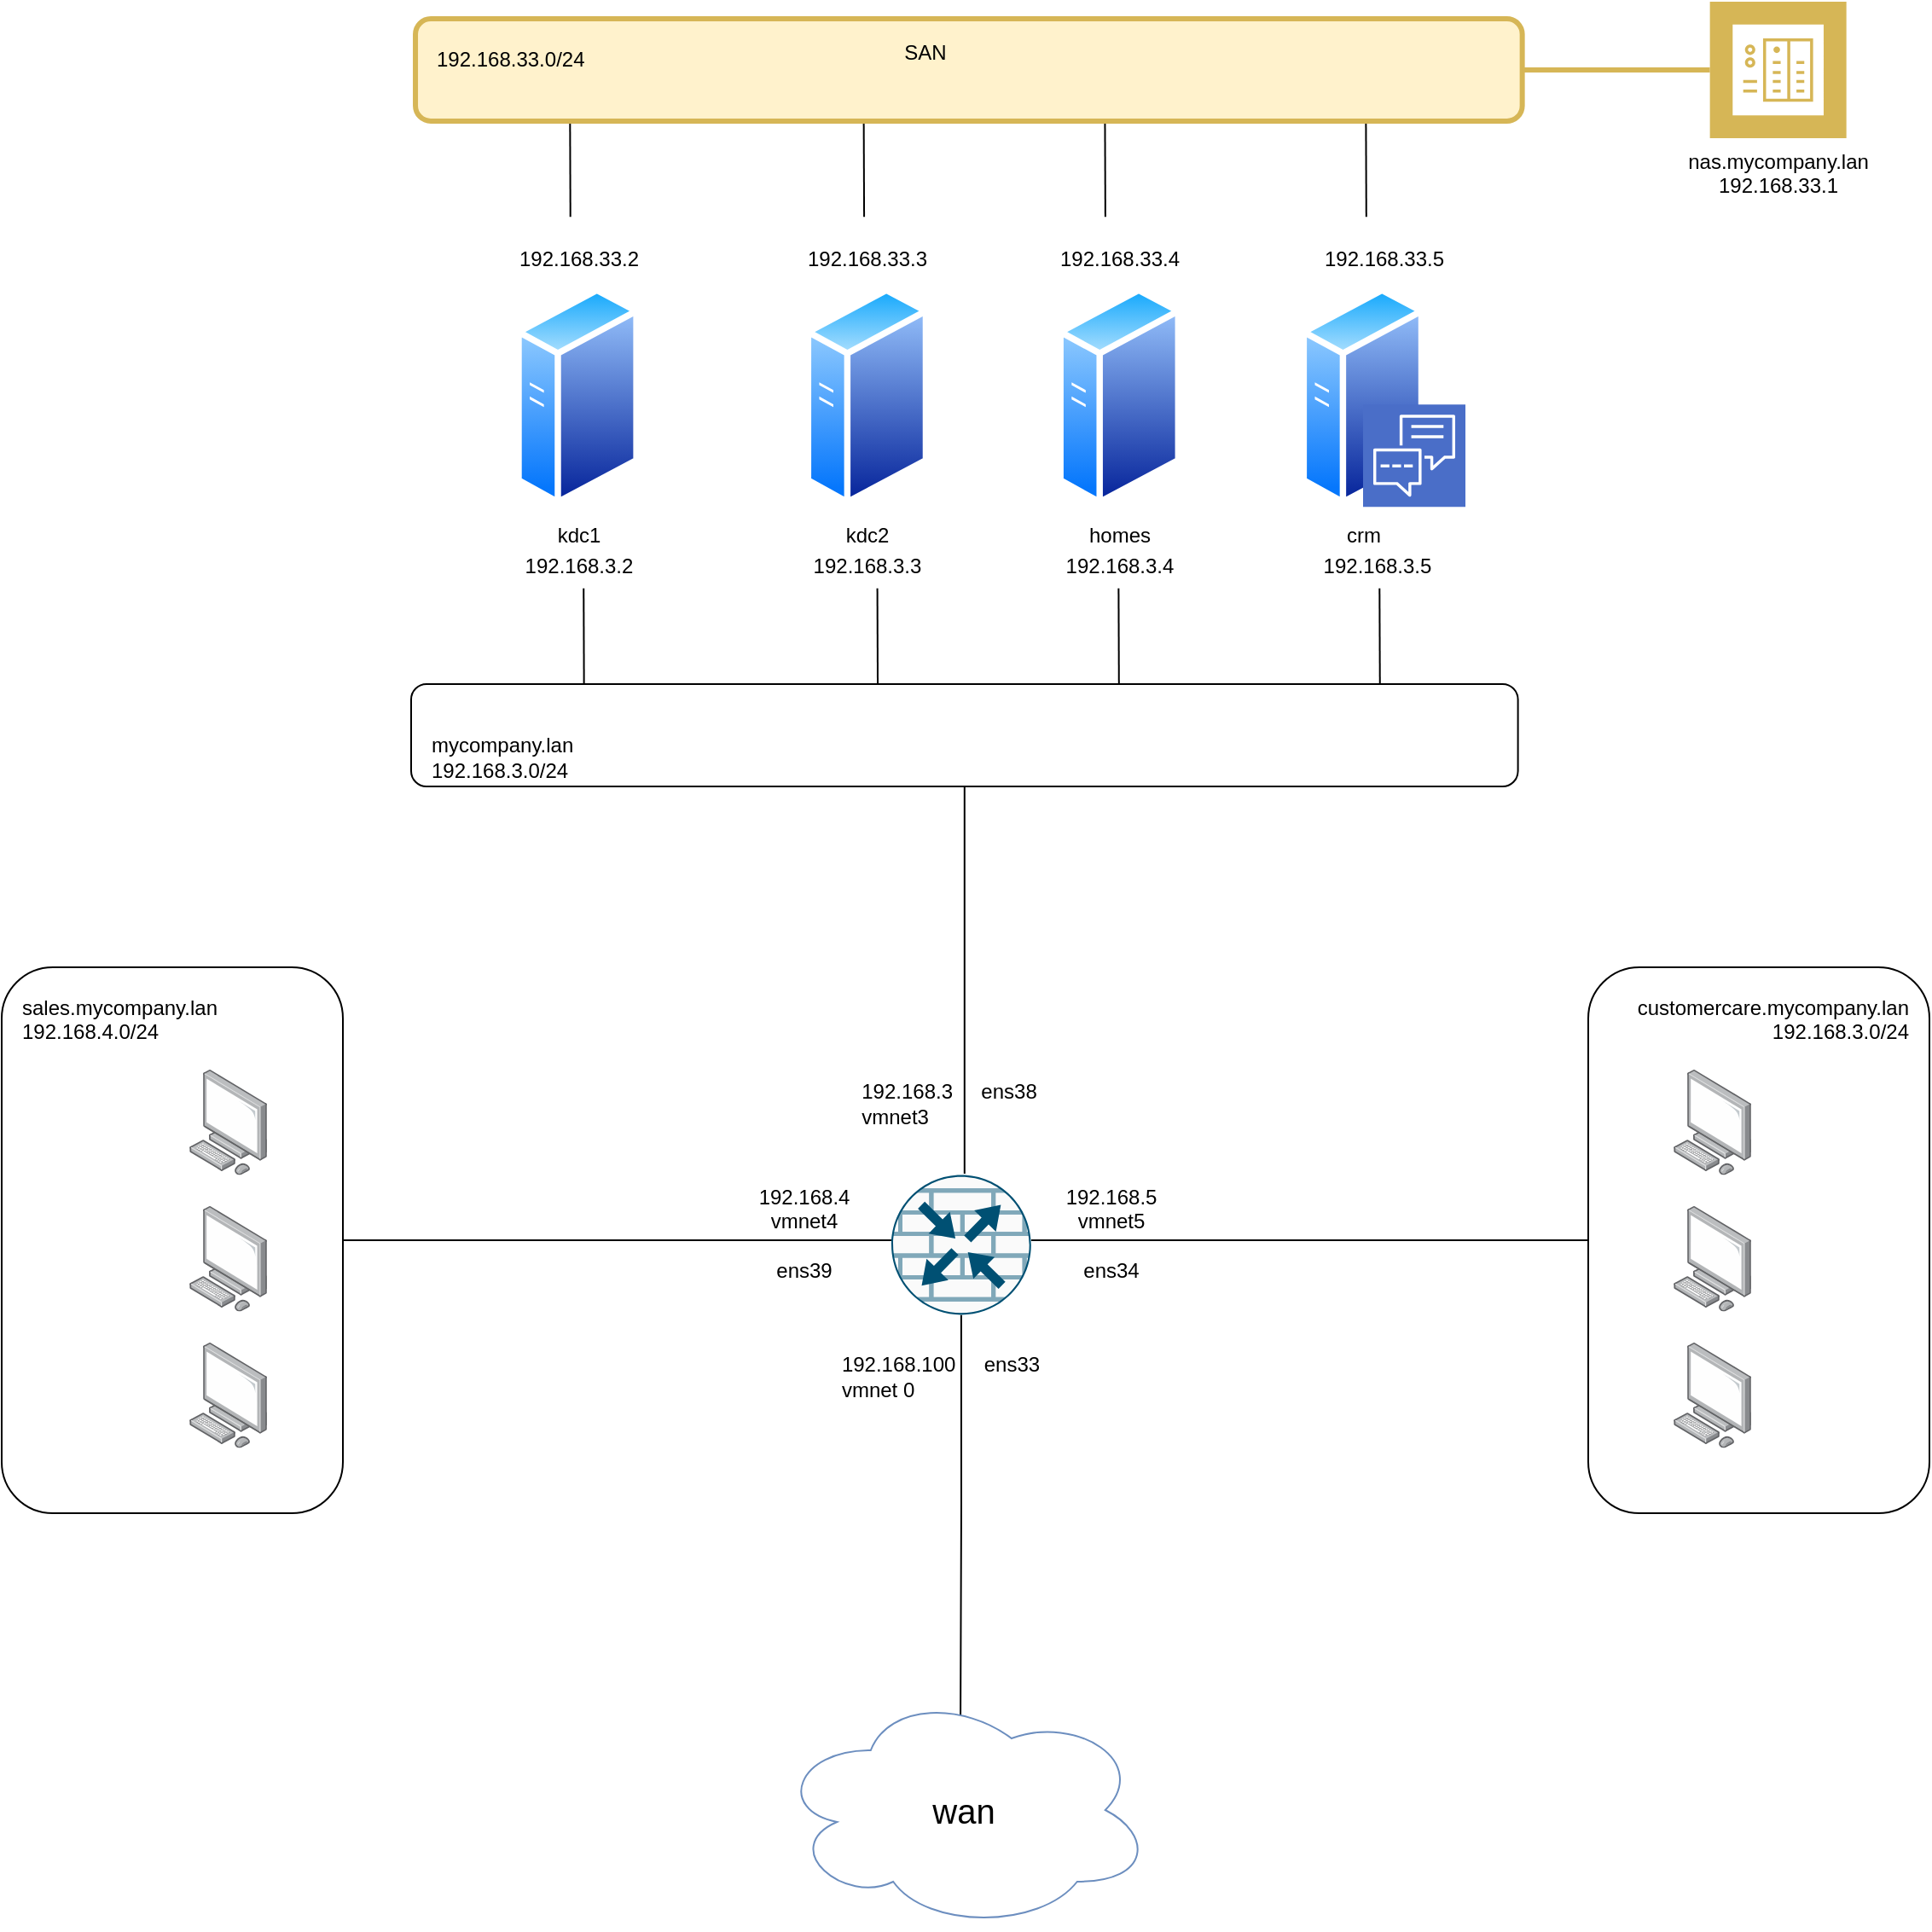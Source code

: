 <mxfile version="20.3.0" type="device"><diagram id="vC5q_rCFDmINp__hqZYc" name="Page-1"><mxGraphModel dx="1421" dy="2004" grid="1" gridSize="10" guides="1" tooltips="1" connect="1" arrows="1" fold="1" page="1" pageScale="1" pageWidth="850" pageHeight="1100" math="0" shadow="0"><root><mxCell id="0"/><mxCell id="1" parent="0"/><mxCell id="AGjs3wFCSuFCD4HpUKhk-30" style="edgeStyle=orthogonalEdgeStyle;rounded=0;orthogonalLoop=1;jettySize=auto;html=1;exitX=0.5;exitY=1;exitDx=0;exitDy=0;exitPerimeter=0;entryX=0.489;entryY=0.214;entryDx=0;entryDy=0;entryPerimeter=0;endArrow=none;endFill=0;" edge="1" parent="1" source="AGjs3wFCSuFCD4HpUKhk-29" target="p-JntuWEYcH3ZJLX__9I-41"><mxGeometry relative="1" as="geometry"/></mxCell><mxCell id="AGjs3wFCSuFCD4HpUKhk-20" value="" style="endArrow=none;html=1;rounded=0;exitX=0.158;exitY=-0.064;exitDx=0;exitDy=0;exitPerimeter=0;" edge="1" parent="1"><mxGeometry width="50" height="50" relative="1" as="geometry"><mxPoint x="483.363" y="46.16" as="sourcePoint"/><mxPoint x="483.15" y="-10.0" as="targetPoint"/></mxGeometry></mxCell><mxCell id="AGjs3wFCSuFCD4HpUKhk-21" value="" style="endArrow=none;html=1;rounded=0;exitX=0.158;exitY=-0.064;exitDx=0;exitDy=0;exitPerimeter=0;" edge="1" parent="1"><mxGeometry width="50" height="50" relative="1" as="geometry"><mxPoint x="655.533" y="46.16" as="sourcePoint"/><mxPoint x="655.32" y="-10.0" as="targetPoint"/></mxGeometry></mxCell><mxCell id="AGjs3wFCSuFCD4HpUKhk-22" value="" style="endArrow=none;html=1;rounded=0;exitX=0.158;exitY=-0.064;exitDx=0;exitDy=0;exitPerimeter=0;" edge="1" parent="1"><mxGeometry width="50" height="50" relative="1" as="geometry"><mxPoint x="796.933" y="46.16" as="sourcePoint"/><mxPoint x="796.72" y="-10.0" as="targetPoint"/></mxGeometry></mxCell><mxCell id="AGjs3wFCSuFCD4HpUKhk-28" value="" style="endArrow=none;html=1;rounded=0;exitX=0.158;exitY=-0.064;exitDx=0;exitDy=0;exitPerimeter=0;" edge="1" parent="1"><mxGeometry width="50" height="50" relative="1" as="geometry"><mxPoint x="949.903" y="46.16" as="sourcePoint"/><mxPoint x="949.69" y="-10.0" as="targetPoint"/></mxGeometry></mxCell><mxCell id="AGjs3wFCSuFCD4HpUKhk-2" value="" style="group" vertex="1" connectable="0" parent="1"><mxGeometry x="392.52" y="-70" width="648.8" height="60" as="geometry"/></mxCell><mxCell id="p-JntuWEYcH3ZJLX__9I-55" value="192.168.33.0/24" style="rounded=1;whiteSpace=wrap;html=1;align=left;verticalAlign=top;spacingTop=10;spacingLeft=10;fillColor=#fff2cc;strokeColor=#d6b656;strokeWidth=3;" parent="AGjs3wFCSuFCD4HpUKhk-2" vertex="1"><mxGeometry width="648.8" height="60" as="geometry"/></mxCell><mxCell id="AGjs3wFCSuFCD4HpUKhk-1" value="SAN" style="text;html=1;align=center;verticalAlign=middle;resizable=0;points=[];autosize=1;strokeColor=none;fillColor=none;" vertex="1" parent="AGjs3wFCSuFCD4HpUKhk-2"><mxGeometry x="273.938" y="4.615" width="50" height="30" as="geometry"/></mxCell><mxCell id="3EIEfq6k1n3s6qSAkzTQ-3" style="edgeStyle=orthogonalEdgeStyle;rounded=0;orthogonalLoop=1;jettySize=auto;html=1;exitX=1;exitY=0.5;exitDx=0;exitDy=0;fillColor=#fff2cc;strokeColor=#d6b656;endArrow=none;endFill=0;strokeWidth=3;" parent="1" source="p-JntuWEYcH3ZJLX__9I-55" target="3EIEfq6k1n3s6qSAkzTQ-2" edge="1"><mxGeometry relative="1" as="geometry"/></mxCell><mxCell id="p-JntuWEYcH3ZJLX__9I-22" style="edgeStyle=orthogonalEdgeStyle;rounded=0;orthogonalLoop=1;jettySize=auto;html=1;exitX=0.5;exitY=1;exitDx=0;exitDy=0;endArrow=none;endFill=0;" parent="1" source="p-JntuWEYcH3ZJLX__9I-19" edge="1"><mxGeometry relative="1" as="geometry"><mxPoint x="714.4" y="607" as="targetPoint"/></mxGeometry></mxCell><mxCell id="p-JntuWEYcH3ZJLX__9I-19" value="&lt;span style=&quot;text-align: center;&quot;&gt;mycompany.lan&lt;br&gt;192.168.3.0/24&lt;/span&gt;" style="rounded=1;whiteSpace=wrap;html=1;align=left;verticalAlign=bottom;spacingTop=10;spacingLeft=10;" parent="1" vertex="1"><mxGeometry x="390" y="320" width="648.8" height="60" as="geometry"/></mxCell><mxCell id="p-JntuWEYcH3ZJLX__9I-18" style="edgeStyle=orthogonalEdgeStyle;rounded=0;orthogonalLoop=1;jettySize=auto;html=1;exitX=0;exitY=0.5;exitDx=0;exitDy=0;endArrow=none;endFill=0;" parent="1" source="p-JntuWEYcH3ZJLX__9I-9" edge="1"><mxGeometry relative="1" as="geometry"><mxPoint x="753.4" y="646" as="targetPoint"/></mxGeometry></mxCell><mxCell id="p-JntuWEYcH3ZJLX__9I-9" value="customercare.mycompany.lan&lt;br&gt;&lt;span style=&quot;text-align: center;&quot;&gt;192.168.3.0/24&lt;/span&gt;" style="rounded=1;whiteSpace=wrap;html=1;align=right;verticalAlign=top;spacingTop=10;spacingLeft=10;spacingRight=10;" parent="1" vertex="1"><mxGeometry x="1080" y="486" width="200" height="320" as="geometry"/></mxCell><mxCell id="p-JntuWEYcH3ZJLX__9I-17" style="edgeStyle=orthogonalEdgeStyle;rounded=0;orthogonalLoop=1;jettySize=auto;html=1;exitX=1;exitY=0.5;exitDx=0;exitDy=0;endArrow=none;endFill=0;" parent="1" source="p-JntuWEYcH3ZJLX__9I-8" edge="1"><mxGeometry relative="1" as="geometry"><mxPoint x="675.4" y="646" as="targetPoint"/></mxGeometry></mxCell><mxCell id="p-JntuWEYcH3ZJLX__9I-8" value="sales.mycompany.lan&lt;br&gt;&lt;span style=&quot;text-align: center;&quot;&gt;192.168.4.0/24&lt;/span&gt;" style="rounded=1;whiteSpace=wrap;html=1;align=left;verticalAlign=top;spacingTop=10;spacingLeft=10;" parent="1" vertex="1"><mxGeometry x="150" y="486" width="200" height="320" as="geometry"/></mxCell><mxCell id="p-JntuWEYcH3ZJLX__9I-2" value="" style="points=[];aspect=fixed;html=1;align=center;shadow=0;dashed=0;image;image=img/lib/allied_telesis/computer_and_terminals/Personal_Computer.svg;" parent="1" vertex="1"><mxGeometry x="260" y="546" width="45.6" height="61.8" as="geometry"/></mxCell><mxCell id="p-JntuWEYcH3ZJLX__9I-3" value="" style="points=[];aspect=fixed;html=1;align=center;shadow=0;dashed=0;image;image=img/lib/allied_telesis/computer_and_terminals/Personal_Computer.svg;" parent="1" vertex="1"><mxGeometry x="260" y="626" width="45.6" height="61.8" as="geometry"/></mxCell><mxCell id="p-JntuWEYcH3ZJLX__9I-4" value="" style="points=[];aspect=fixed;html=1;align=center;shadow=0;dashed=0;image;image=img/lib/allied_telesis/computer_and_terminals/Personal_Computer.svg;" parent="1" vertex="1"><mxGeometry x="260" y="706" width="45.6" height="61.8" as="geometry"/></mxCell><mxCell id="p-JntuWEYcH3ZJLX__9I-5" value="" style="points=[];aspect=fixed;html=1;align=center;shadow=0;dashed=0;image;image=img/lib/allied_telesis/computer_and_terminals/Personal_Computer.svg;" parent="1" vertex="1"><mxGeometry x="1130" y="546" width="45.6" height="61.8" as="geometry"/></mxCell><mxCell id="p-JntuWEYcH3ZJLX__9I-6" value="" style="points=[];aspect=fixed;html=1;align=center;shadow=0;dashed=0;image;image=img/lib/allied_telesis/computer_and_terminals/Personal_Computer.svg;" parent="1" vertex="1"><mxGeometry x="1130" y="626" width="45.6" height="61.8" as="geometry"/></mxCell><mxCell id="p-JntuWEYcH3ZJLX__9I-7" value="" style="points=[];aspect=fixed;html=1;align=center;shadow=0;dashed=0;image;image=img/lib/allied_telesis/computer_and_terminals/Personal_Computer.svg;" parent="1" vertex="1"><mxGeometry x="1130" y="706" width="45.6" height="61.8" as="geometry"/></mxCell><mxCell id="p-JntuWEYcH3ZJLX__9I-41" value="&lt;font style=&quot;font-size: 20px;&quot;&gt;wan&lt;/font&gt;" style="ellipse;shape=cloud;whiteSpace=wrap;html=1;strokeColor=#6C8EBF;fillColor=default;" parent="1" vertex="1"><mxGeometry x="604.4" y="910" width="220" height="140" as="geometry"/></mxCell><mxCell id="p-JntuWEYcH3ZJLX__9I-49" value="192.168.4&lt;br&gt;vmnet4&lt;br&gt;&lt;br&gt;ens39" style="text;html=1;align=center;verticalAlign=middle;resizable=0;points=[];autosize=1;strokeColor=none;fillColor=none;" parent="1" vertex="1"><mxGeometry x="580" y="607" width="80" height="70" as="geometry"/></mxCell><mxCell id="p-JntuWEYcH3ZJLX__9I-50" value="&lt;div style=&quot;text-align: left;&quot;&gt;&lt;span style=&quot;background-color: initial;&quot;&gt;192.168.3&amp;nbsp; &amp;nbsp; &amp;nbsp;ens38&lt;/span&gt;&lt;/div&gt;&lt;div style=&quot;text-align: left;&quot;&gt;&lt;span style=&quot;background-color: initial;&quot;&gt;vmnet3&lt;/span&gt;&lt;/div&gt;" style="text;html=1;align=center;verticalAlign=middle;resizable=0;points=[];autosize=1;strokeColor=none;fillColor=none;" parent="1" vertex="1"><mxGeometry x="640" y="546" width="130" height="40" as="geometry"/></mxCell><mxCell id="p-JntuWEYcH3ZJLX__9I-51" value="192.168.5&lt;br&gt;vmnet5&lt;br&gt;&lt;br&gt;ens34" style="text;html=1;align=center;verticalAlign=middle;resizable=0;points=[];autosize=1;strokeColor=none;fillColor=none;" parent="1" vertex="1"><mxGeometry x="760.12" y="607" width="80" height="70" as="geometry"/></mxCell><mxCell id="3EIEfq6k1n3s6qSAkzTQ-2" value="nas.mycompany.lan&lt;br&gt;192.168.33.1" style="sketch=0;pointerEvents=1;shadow=0;dashed=0;html=1;strokeColor=#D6B656;fillColor=#D6B656;labelPosition=center;verticalLabelPosition=bottom;verticalAlign=top;align=center;outlineConnect=0;shape=mxgraph.veeam2.nas_backup;" parent="1" vertex="1"><mxGeometry x="1151.32" y="-80" width="80" height="80" as="geometry"/></mxCell><mxCell id="3EIEfq6k1n3s6qSAkzTQ-6" value="&lt;div style=&quot;text-align: left;&quot;&gt;&lt;span style=&quot;background-color: initial;&quot;&gt;192.168.100&amp;nbsp; &amp;nbsp; &amp;nbsp;ens33&lt;/span&gt;&lt;/div&gt;&lt;div style=&quot;text-align: left;&quot;&gt;&lt;span style=&quot;background-color: initial;&quot;&gt;vmnet 0&lt;/span&gt;&lt;/div&gt;" style="text;html=1;align=center;verticalAlign=middle;resizable=0;points=[];autosize=1;strokeColor=none;fillColor=none;" parent="1" vertex="1"><mxGeometry x="630" y="706" width="140" height="40" as="geometry"/></mxCell><mxCell id="AGjs3wFCSuFCD4HpUKhk-7" value="" style="group" vertex="1" connectable="0" parent="1"><mxGeometry x="911.32" y="56.16" width="96.68" height="210" as="geometry"/></mxCell><mxCell id="AGjs3wFCSuFCD4HpUKhk-3" value="192.168.33.5" style="text;html=1;align=center;verticalAlign=middle;resizable=0;points=[];autosize=1;strokeColor=none;fillColor=none;" vertex="1" parent="AGjs3wFCSuFCD4HpUKhk-7"><mxGeometry x="3.34" width="90" height="30" as="geometry"/></mxCell><mxCell id="AGjs3wFCSuFCD4HpUKhk-4" value="" style="group" vertex="1" connectable="0" parent="AGjs3wFCSuFCD4HpUKhk-7"><mxGeometry x="1.137e-13" y="30" width="96.68" height="130" as="geometry"/></mxCell><mxCell id="3EIEfq6k1n3s6qSAkzTQ-5" value="crm" style="aspect=fixed;perimeter=ellipsePerimeter;html=1;align=center;shadow=0;dashed=0;spacingTop=3;image;image=img/lib/active_directory/generic_server.svg;" parent="AGjs3wFCSuFCD4HpUKhk-4" vertex="1"><mxGeometry width="72.8" height="130" as="geometry"/></mxCell><mxCell id="3EIEfq6k1n3s6qSAkzTQ-4" value="" style="sketch=0;points=[[0,0,0],[0.25,0,0],[0.5,0,0],[0.75,0,0],[1,0,0],[0,1,0],[0.25,1,0],[0.5,1,0],[0.75,1,0],[1,1,0],[0,0.25,0],[0,0.5,0],[0,0.75,0],[1,0.25,0],[1,0.5,0],[1,0.75,0]];outlineConnect=0;gradientDirection=north;fillColor=#4a6ec8;strokeColor=#FFFFFF;dashed=0;verticalLabelPosition=bottom;verticalAlign=top;align=center;html=1;fontSize=12;fontStyle=0;aspect=fixed;shape=mxgraph.aws4.resourceIcon;resIcon=mxgraph.aws4.customer_engagement;perimeterSpacing=1;" parent="AGjs3wFCSuFCD4HpUKhk-4" vertex="1"><mxGeometry x="36.68" y="70" width="60" height="60" as="geometry"/></mxCell><mxCell id="AGjs3wFCSuFCD4HpUKhk-5" value="192.168.3.5" style="text;html=1;align=center;verticalAlign=middle;resizable=0;points=[];autosize=1;strokeColor=none;fillColor=none;" vertex="1" parent="AGjs3wFCSuFCD4HpUKhk-7"><mxGeometry y="180" width="90" height="30" as="geometry"/></mxCell><mxCell id="AGjs3wFCSuFCD4HpUKhk-10" value="" style="group" vertex="1" connectable="0" parent="1"><mxGeometry x="442.52" y="56.16" width="90" height="210" as="geometry"/></mxCell><mxCell id="p-JntuWEYcH3ZJLX__9I-21" value="kdc1" style="aspect=fixed;perimeter=ellipsePerimeter;html=1;align=center;shadow=0;dashed=0;spacingTop=3;image;image=img/lib/active_directory/generic_server.svg;" parent="AGjs3wFCSuFCD4HpUKhk-10" vertex="1"><mxGeometry x="8.6" y="30" width="72.8" height="130" as="geometry"/></mxCell><mxCell id="AGjs3wFCSuFCD4HpUKhk-8" value="192.168.33.2" style="text;html=1;align=center;verticalAlign=middle;resizable=0;points=[];autosize=1;strokeColor=none;fillColor=none;" vertex="1" parent="AGjs3wFCSuFCD4HpUKhk-10"><mxGeometry width="90" height="30" as="geometry"/></mxCell><mxCell id="AGjs3wFCSuFCD4HpUKhk-9" value="192.168.3.2" style="text;html=1;align=center;verticalAlign=middle;resizable=0;points=[];autosize=1;strokeColor=none;fillColor=none;" vertex="1" parent="AGjs3wFCSuFCD4HpUKhk-10"><mxGeometry y="180" width="90" height="30" as="geometry"/></mxCell><mxCell id="AGjs3wFCSuFCD4HpUKhk-11" value="" style="group" vertex="1" connectable="0" parent="1"><mxGeometry x="760.12" y="56.16" width="90" height="210" as="geometry"/></mxCell><mxCell id="AGjs3wFCSuFCD4HpUKhk-12" value="homes" style="aspect=fixed;perimeter=ellipsePerimeter;html=1;align=center;shadow=0;dashed=0;spacingTop=3;image;image=img/lib/active_directory/generic_server.svg;" vertex="1" parent="AGjs3wFCSuFCD4HpUKhk-11"><mxGeometry x="8.6" y="30" width="72.8" height="130" as="geometry"/></mxCell><mxCell id="AGjs3wFCSuFCD4HpUKhk-13" value="192.168.33.4" style="text;html=1;align=center;verticalAlign=middle;resizable=0;points=[];autosize=1;strokeColor=none;fillColor=none;" vertex="1" parent="AGjs3wFCSuFCD4HpUKhk-11"><mxGeometry width="90" height="30" as="geometry"/></mxCell><mxCell id="AGjs3wFCSuFCD4HpUKhk-14" value="192.168.3.4" style="text;html=1;align=center;verticalAlign=middle;resizable=0;points=[];autosize=1;strokeColor=none;fillColor=none;" vertex="1" parent="AGjs3wFCSuFCD4HpUKhk-11"><mxGeometry y="180" width="90" height="30" as="geometry"/></mxCell><mxCell id="AGjs3wFCSuFCD4HpUKhk-15" value="" style="endArrow=none;html=1;rounded=0;exitX=0.158;exitY=-0.064;exitDx=0;exitDy=0;exitPerimeter=0;" edge="1" parent="1"><mxGeometry width="50" height="50" relative="1" as="geometry"><mxPoint x="491.333" y="320.0" as="sourcePoint"/><mxPoint x="491.12" y="263.84" as="targetPoint"/></mxGeometry></mxCell><mxCell id="AGjs3wFCSuFCD4HpUKhk-18" value="" style="endArrow=none;html=1;rounded=0;exitX=0.158;exitY=-0.064;exitDx=0;exitDy=0;exitPerimeter=0;" edge="1" parent="1"><mxGeometry width="50" height="50" relative="1" as="geometry"><mxPoint x="663.503" y="320.0" as="sourcePoint"/><mxPoint x="663.29" y="263.84" as="targetPoint"/></mxGeometry></mxCell><mxCell id="AGjs3wFCSuFCD4HpUKhk-19" value="" style="endArrow=none;html=1;rounded=0;exitX=0.158;exitY=-0.064;exitDx=0;exitDy=0;exitPerimeter=0;" edge="1" parent="1"><mxGeometry width="50" height="50" relative="1" as="geometry"><mxPoint x="804.903" y="320.0" as="sourcePoint"/><mxPoint x="804.69" y="263.84" as="targetPoint"/></mxGeometry></mxCell><mxCell id="AGjs3wFCSuFCD4HpUKhk-23" value="" style="group" vertex="1" connectable="0" parent="1"><mxGeometry x="612.2" y="56.16" width="90" height="210" as="geometry"/></mxCell><mxCell id="AGjs3wFCSuFCD4HpUKhk-24" value="kdc2" style="aspect=fixed;perimeter=ellipsePerimeter;html=1;align=center;shadow=0;dashed=0;spacingTop=3;image;image=img/lib/active_directory/generic_server.svg;" vertex="1" parent="AGjs3wFCSuFCD4HpUKhk-23"><mxGeometry x="8.6" y="30" width="72.8" height="130" as="geometry"/></mxCell><mxCell id="AGjs3wFCSuFCD4HpUKhk-25" value="192.168.33.3" style="text;html=1;align=center;verticalAlign=middle;resizable=0;points=[];autosize=1;strokeColor=none;fillColor=none;" vertex="1" parent="AGjs3wFCSuFCD4HpUKhk-23"><mxGeometry width="90" height="30" as="geometry"/></mxCell><mxCell id="AGjs3wFCSuFCD4HpUKhk-26" value="192.168.3.3" style="text;html=1;align=center;verticalAlign=middle;resizable=0;points=[];autosize=1;strokeColor=none;fillColor=none;" vertex="1" parent="AGjs3wFCSuFCD4HpUKhk-23"><mxGeometry y="180" width="90" height="30" as="geometry"/></mxCell><mxCell id="AGjs3wFCSuFCD4HpUKhk-27" value="" style="endArrow=none;html=1;rounded=0;exitX=0.158;exitY=-0.064;exitDx=0;exitDy=0;exitPerimeter=0;" edge="1" parent="1"><mxGeometry width="50" height="50" relative="1" as="geometry"><mxPoint x="957.873" y="320.0" as="sourcePoint"/><mxPoint x="957.66" y="263.84" as="targetPoint"/></mxGeometry></mxCell><mxCell id="AGjs3wFCSuFCD4HpUKhk-29" value="" style="sketch=0;points=[[0.5,0,0],[1,0.5,0],[0.5,1,0],[0,0.5,0],[0.145,0.145,0],[0.856,0.145,0],[0.855,0.856,0],[0.145,0.855,0]];verticalLabelPosition=bottom;html=1;verticalAlign=top;aspect=fixed;align=center;pointerEvents=1;shape=mxgraph.cisco19.rect;prIcon=router_with_firewall;fillColor=#FAFAFA;strokeColor=#005073;" vertex="1" parent="1"><mxGeometry x="671.5" y="607.8" width="81.9" height="81.9" as="geometry"/></mxCell></root></mxGraphModel></diagram></mxfile>